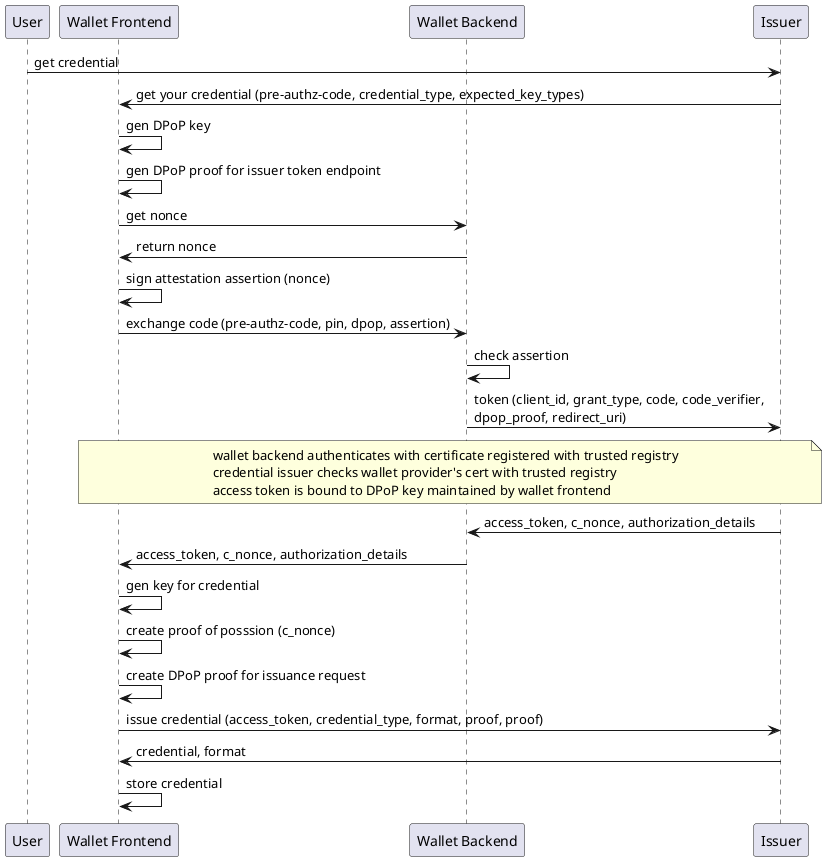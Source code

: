@startuml
participant User as u
participant "Wallet Frontend" as w
participant "Wallet Backend" as b
participant Issuer as i

u -> i : get credential
i -> w : get your credential (pre-authz-code, credential_type, expected_key_types)
w -> w : gen DPoP key
w -> w : gen DPoP proof for issuer token endpoint
w -> b : get nonce
b -> w : return nonce
w -> w : sign attestation assertion (nonce)
w -> b : exchange code (pre-authz-code, pin, dpop, assertion)
b -> b : check assertion

b -> i : token (client_id, grant_type, code, code_verifier,\ndpop_proof, redirect_uri)

note over w, i: wallet backend authenticates with certificate registered with trusted registry\ncredential issuer checks wallet provider's cert with trusted registry\naccess token is bound to DPoP key maintained by wallet frontend

i -> b : access_token, c_nonce, authorization_details

b -> w : access_token, c_nonce, authorization_details

w -> w : gen key for credential

w -> w : create proof of posssion (c_nonce)

w  -> w : create DPoP proof for issuance request

w -> i : issue credential (access_token, credential_type, format, proof, proof)

i -> w : credential, format

w -> w : store credential

@enduml